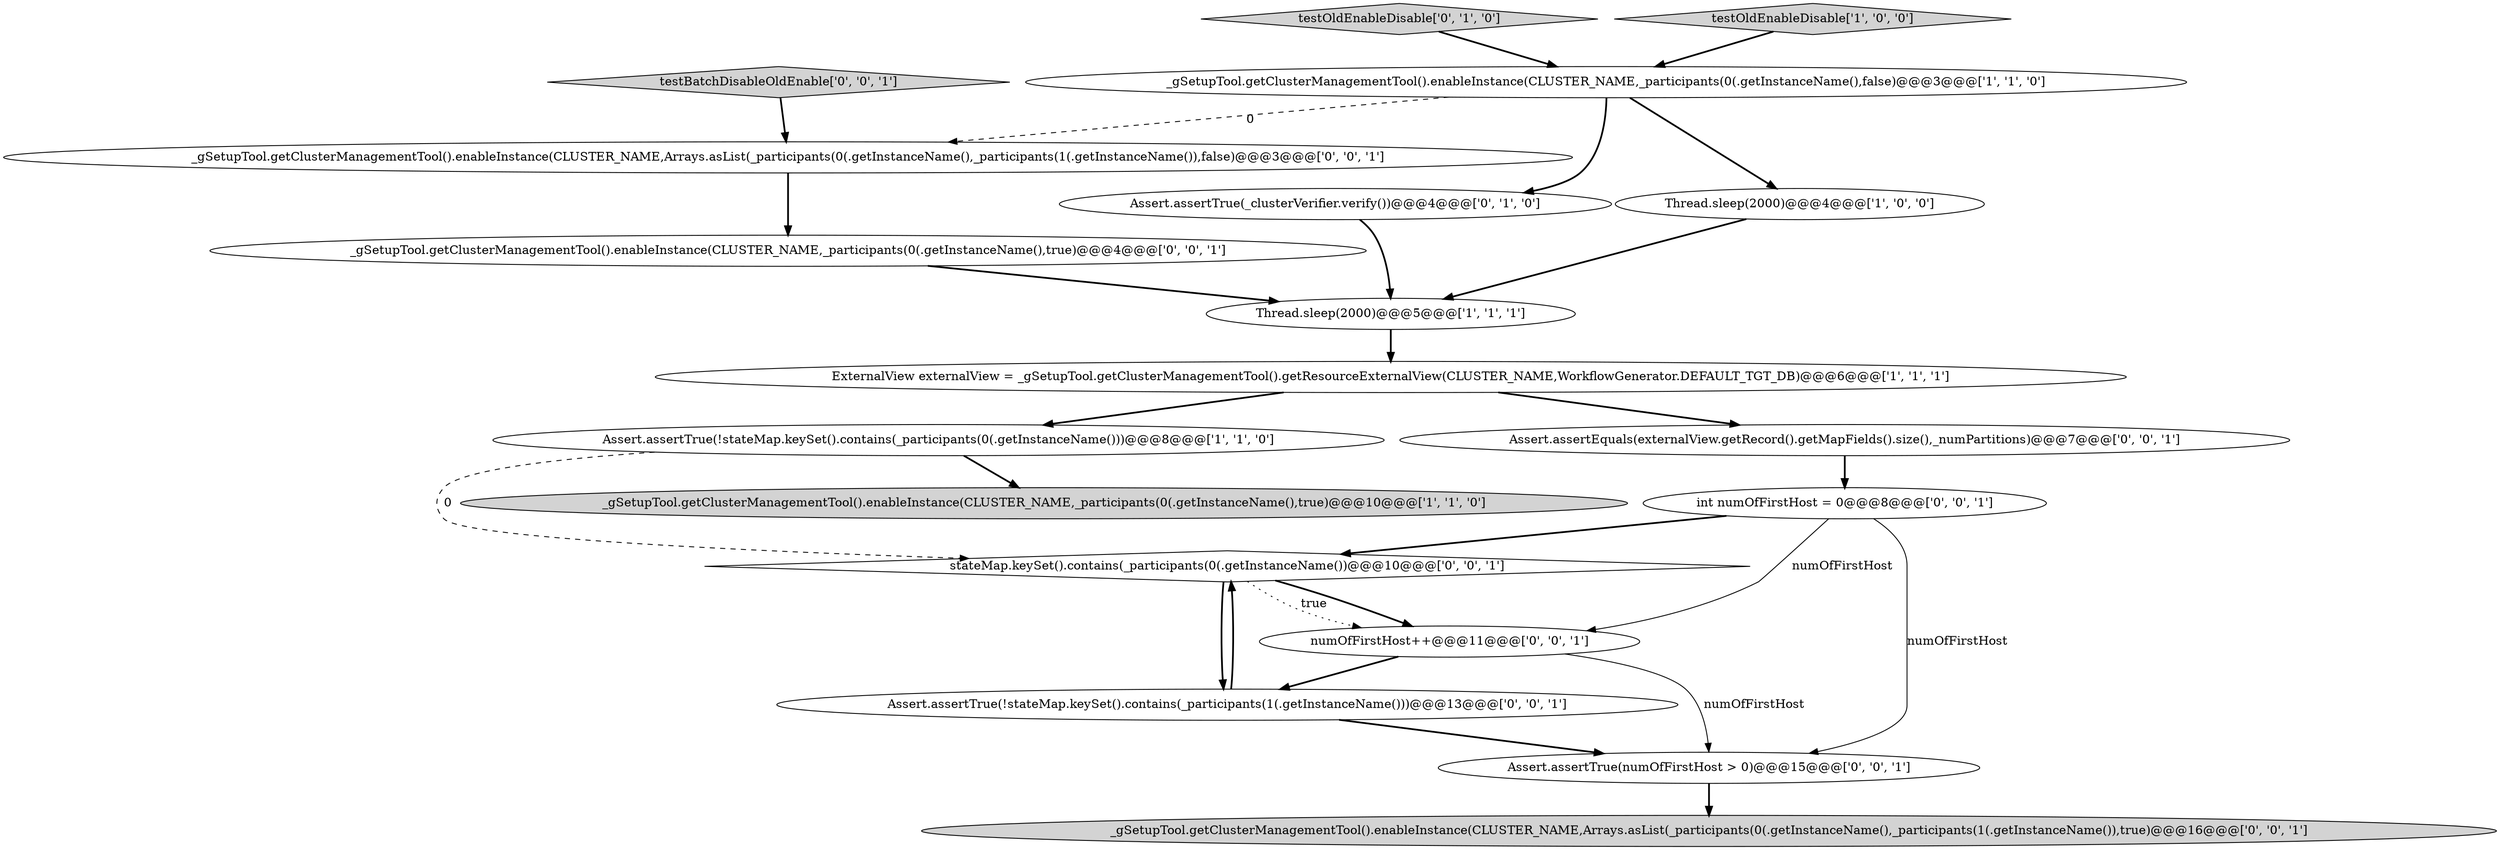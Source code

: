 digraph {
7 [style = filled, label = "Assert.assertTrue(_clusterVerifier.verify())@@@4@@@['0', '1', '0']", fillcolor = white, shape = ellipse image = "AAA0AAABBB2BBB"];
2 [style = filled, label = "Thread.sleep(2000)@@@5@@@['1', '1', '1']", fillcolor = white, shape = ellipse image = "AAA0AAABBB1BBB"];
5 [style = filled, label = "Assert.assertTrue(!stateMap.keySet().contains(_participants(0(.getInstanceName()))@@@8@@@['1', '1', '0']", fillcolor = white, shape = ellipse image = "AAA0AAABBB1BBB"];
1 [style = filled, label = "_gSetupTool.getClusterManagementTool().enableInstance(CLUSTER_NAME,_participants(0(.getInstanceName(),true)@@@10@@@['1', '1', '0']", fillcolor = lightgray, shape = ellipse image = "AAA0AAABBB1BBB"];
11 [style = filled, label = "Assert.assertEquals(externalView.getRecord().getMapFields().size(),_numPartitions)@@@7@@@['0', '0', '1']", fillcolor = white, shape = ellipse image = "AAA0AAABBB3BBB"];
14 [style = filled, label = "int numOfFirstHost = 0@@@8@@@['0', '0', '1']", fillcolor = white, shape = ellipse image = "AAA0AAABBB3BBB"];
12 [style = filled, label = "testBatchDisableOldEnable['0', '0', '1']", fillcolor = lightgray, shape = diamond image = "AAA0AAABBB3BBB"];
16 [style = filled, label = "stateMap.keySet().contains(_participants(0(.getInstanceName())@@@10@@@['0', '0', '1']", fillcolor = white, shape = diamond image = "AAA0AAABBB3BBB"];
4 [style = filled, label = "ExternalView externalView = _gSetupTool.getClusterManagementTool().getResourceExternalView(CLUSTER_NAME,WorkflowGenerator.DEFAULT_TGT_DB)@@@6@@@['1', '1', '1']", fillcolor = white, shape = ellipse image = "AAA0AAABBB1BBB"];
10 [style = filled, label = "_gSetupTool.getClusterManagementTool().enableInstance(CLUSTER_NAME,Arrays.asList(_participants(0(.getInstanceName(),_participants(1(.getInstanceName()),true)@@@16@@@['0', '0', '1']", fillcolor = lightgray, shape = ellipse image = "AAA0AAABBB3BBB"];
3 [style = filled, label = "_gSetupTool.getClusterManagementTool().enableInstance(CLUSTER_NAME,_participants(0(.getInstanceName(),false)@@@3@@@['1', '1', '0']", fillcolor = white, shape = ellipse image = "AAA0AAABBB1BBB"];
6 [style = filled, label = "Thread.sleep(2000)@@@4@@@['1', '0', '0']", fillcolor = white, shape = ellipse image = "AAA0AAABBB1BBB"];
13 [style = filled, label = "_gSetupTool.getClusterManagementTool().enableInstance(CLUSTER_NAME,_participants(0(.getInstanceName(),true)@@@4@@@['0', '0', '1']", fillcolor = white, shape = ellipse image = "AAA0AAABBB3BBB"];
18 [style = filled, label = "numOfFirstHost++@@@11@@@['0', '0', '1']", fillcolor = white, shape = ellipse image = "AAA0AAABBB3BBB"];
17 [style = filled, label = "Assert.assertTrue(numOfFirstHost > 0)@@@15@@@['0', '0', '1']", fillcolor = white, shape = ellipse image = "AAA0AAABBB3BBB"];
15 [style = filled, label = "_gSetupTool.getClusterManagementTool().enableInstance(CLUSTER_NAME,Arrays.asList(_participants(0(.getInstanceName(),_participants(1(.getInstanceName()),false)@@@3@@@['0', '0', '1']", fillcolor = white, shape = ellipse image = "AAA0AAABBB3BBB"];
9 [style = filled, label = "Assert.assertTrue(!stateMap.keySet().contains(_participants(1(.getInstanceName()))@@@13@@@['0', '0', '1']", fillcolor = white, shape = ellipse image = "AAA0AAABBB3BBB"];
8 [style = filled, label = "testOldEnableDisable['0', '1', '0']", fillcolor = lightgray, shape = diamond image = "AAA0AAABBB2BBB"];
0 [style = filled, label = "testOldEnableDisable['1', '0', '0']", fillcolor = lightgray, shape = diamond image = "AAA0AAABBB1BBB"];
5->16 [style = dashed, label="0"];
2->4 [style = bold, label=""];
14->17 [style = solid, label="numOfFirstHost"];
14->16 [style = bold, label=""];
16->18 [style = bold, label=""];
12->15 [style = bold, label=""];
9->16 [style = bold, label=""];
4->11 [style = bold, label=""];
4->5 [style = bold, label=""];
5->1 [style = bold, label=""];
16->18 [style = dotted, label="true"];
18->17 [style = solid, label="numOfFirstHost"];
0->3 [style = bold, label=""];
3->7 [style = bold, label=""];
11->14 [style = bold, label=""];
8->3 [style = bold, label=""];
6->2 [style = bold, label=""];
3->6 [style = bold, label=""];
18->9 [style = bold, label=""];
9->17 [style = bold, label=""];
15->13 [style = bold, label=""];
3->15 [style = dashed, label="0"];
13->2 [style = bold, label=""];
14->18 [style = solid, label="numOfFirstHost"];
17->10 [style = bold, label=""];
16->9 [style = bold, label=""];
7->2 [style = bold, label=""];
}
